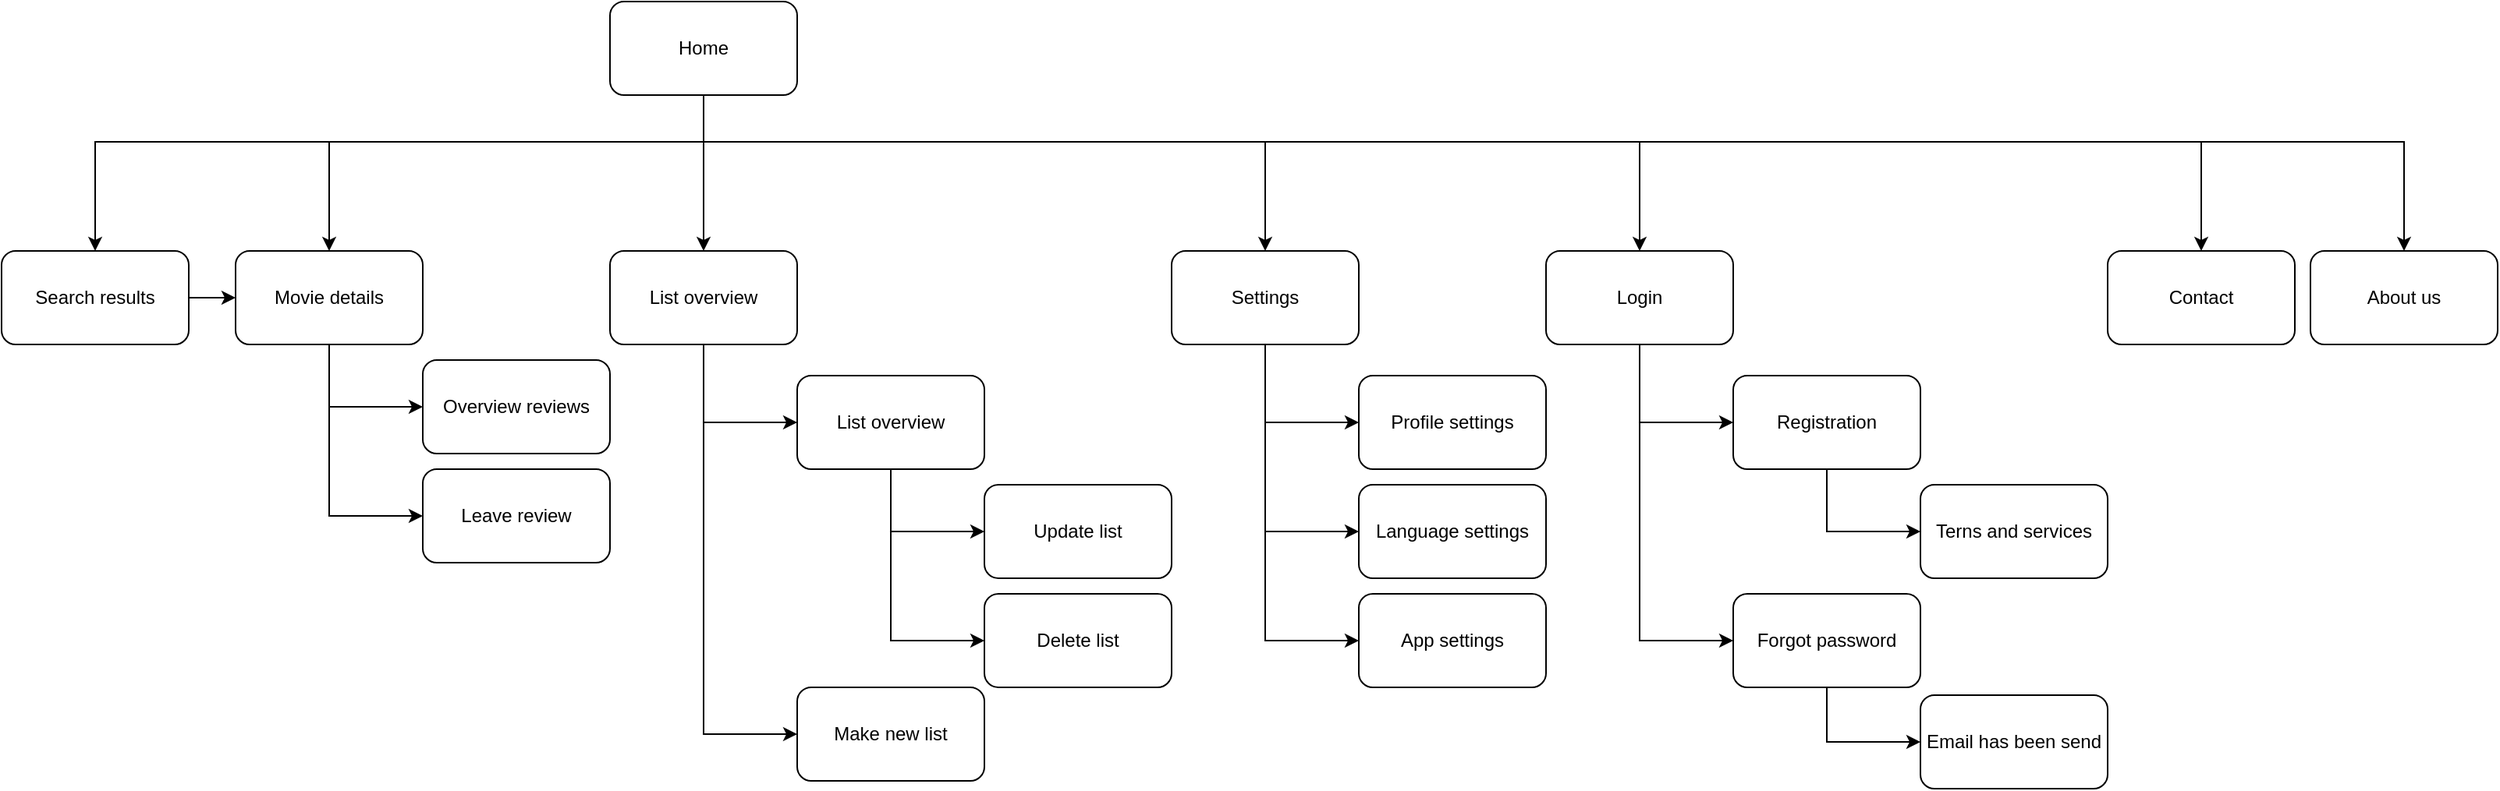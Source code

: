 <mxfile version="20.8.10" type="device"><diagram name="Page-1" id="2xTjGt49arfZwJ_3kDhP"><mxGraphModel dx="1847" dy="759" grid="1" gridSize="10" guides="1" tooltips="1" connect="1" arrows="1" fold="1" page="1" pageScale="1" pageWidth="827" pageHeight="1169" math="0" shadow="0"><root><mxCell id="0"/><mxCell id="1" parent="0"/><mxCell id="3z10bNuEV8qIHBSnkdf1-3" value="" style="edgeStyle=orthogonalEdgeStyle;rounded=0;orthogonalLoop=1;jettySize=auto;html=1;entryX=0.5;entryY=0;entryDx=0;entryDy=0;" edge="1" parent="1" source="3z10bNuEV8qIHBSnkdf1-1" target="3z10bNuEV8qIHBSnkdf1-2"><mxGeometry relative="1" as="geometry"><Array as="points"><mxPoint x="300" y="200"/><mxPoint x="60" y="200"/></Array></mxGeometry></mxCell><mxCell id="3z10bNuEV8qIHBSnkdf1-5" value="" style="edgeStyle=orthogonalEdgeStyle;rounded=0;orthogonalLoop=1;jettySize=auto;html=1;" edge="1" parent="1" source="3z10bNuEV8qIHBSnkdf1-1" target="3z10bNuEV8qIHBSnkdf1-4"><mxGeometry relative="1" as="geometry"/></mxCell><mxCell id="3z10bNuEV8qIHBSnkdf1-25" style="edgeStyle=orthogonalEdgeStyle;rounded=0;orthogonalLoop=1;jettySize=auto;html=1;entryX=0.5;entryY=0;entryDx=0;entryDy=0;" edge="1" parent="1" source="3z10bNuEV8qIHBSnkdf1-1" target="3z10bNuEV8qIHBSnkdf1-24"><mxGeometry relative="1" as="geometry"><Array as="points"><mxPoint x="300" y="200"/><mxPoint x="660" y="200"/></Array></mxGeometry></mxCell><mxCell id="3z10bNuEV8qIHBSnkdf1-34" style="edgeStyle=orthogonalEdgeStyle;rounded=0;orthogonalLoop=1;jettySize=auto;html=1;entryX=0.5;entryY=0;entryDx=0;entryDy=0;" edge="1" parent="1" source="3z10bNuEV8qIHBSnkdf1-1" target="3z10bNuEV8qIHBSnkdf1-33"><mxGeometry relative="1" as="geometry"><Array as="points"><mxPoint x="300" y="200"/><mxPoint x="1260" y="200"/></Array></mxGeometry></mxCell><mxCell id="3z10bNuEV8qIHBSnkdf1-36" style="edgeStyle=orthogonalEdgeStyle;rounded=0;orthogonalLoop=1;jettySize=auto;html=1;entryX=0.5;entryY=0;entryDx=0;entryDy=0;" edge="1" parent="1" source="3z10bNuEV8qIHBSnkdf1-1" target="3z10bNuEV8qIHBSnkdf1-35"><mxGeometry relative="1" as="geometry"><Array as="points"><mxPoint x="300" y="200"/><mxPoint x="1390" y="200"/></Array></mxGeometry></mxCell><mxCell id="3z10bNuEV8qIHBSnkdf1-38" style="edgeStyle=orthogonalEdgeStyle;rounded=0;orthogonalLoop=1;jettySize=auto;html=1;entryX=0.5;entryY=0;entryDx=0;entryDy=0;" edge="1" parent="1" source="3z10bNuEV8qIHBSnkdf1-1" target="3z10bNuEV8qIHBSnkdf1-37"><mxGeometry relative="1" as="geometry"><Array as="points"><mxPoint x="300" y="200"/><mxPoint x="-90" y="200"/></Array></mxGeometry></mxCell><mxCell id="3z10bNuEV8qIHBSnkdf1-41" style="edgeStyle=orthogonalEdgeStyle;rounded=0;orthogonalLoop=1;jettySize=auto;html=1;entryX=0.5;entryY=0;entryDx=0;entryDy=0;" edge="1" parent="1" source="3z10bNuEV8qIHBSnkdf1-1" target="3z10bNuEV8qIHBSnkdf1-40"><mxGeometry relative="1" as="geometry"><Array as="points"><mxPoint x="300" y="200"/><mxPoint x="900" y="200"/></Array></mxGeometry></mxCell><mxCell id="3z10bNuEV8qIHBSnkdf1-1" value="Home" style="rounded=1;whiteSpace=wrap;html=1;" vertex="1" parent="1"><mxGeometry x="240" y="110" width="120" height="60" as="geometry"/></mxCell><mxCell id="3z10bNuEV8qIHBSnkdf1-21" value="" style="edgeStyle=orthogonalEdgeStyle;rounded=0;orthogonalLoop=1;jettySize=auto;html=1;entryX=0;entryY=0.5;entryDx=0;entryDy=0;" edge="1" parent="1" source="3z10bNuEV8qIHBSnkdf1-2" target="3z10bNuEV8qIHBSnkdf1-20"><mxGeometry relative="1" as="geometry"/></mxCell><mxCell id="3z10bNuEV8qIHBSnkdf1-23" style="edgeStyle=orthogonalEdgeStyle;rounded=0;orthogonalLoop=1;jettySize=auto;html=1;entryX=0;entryY=0.5;entryDx=0;entryDy=0;" edge="1" parent="1" source="3z10bNuEV8qIHBSnkdf1-2" target="3z10bNuEV8qIHBSnkdf1-22"><mxGeometry relative="1" as="geometry"/></mxCell><mxCell id="3z10bNuEV8qIHBSnkdf1-2" value="Movie details" style="rounded=1;whiteSpace=wrap;html=1;" vertex="1" parent="1"><mxGeometry y="270" width="120" height="60" as="geometry"/></mxCell><mxCell id="3z10bNuEV8qIHBSnkdf1-8" value="" style="edgeStyle=orthogonalEdgeStyle;rounded=0;orthogonalLoop=1;jettySize=auto;html=1;entryX=0;entryY=0.5;entryDx=0;entryDy=0;" edge="1" parent="1" source="3z10bNuEV8qIHBSnkdf1-4" target="3z10bNuEV8qIHBSnkdf1-7"><mxGeometry relative="1" as="geometry"/></mxCell><mxCell id="3z10bNuEV8qIHBSnkdf1-10" value="" style="edgeStyle=orthogonalEdgeStyle;rounded=0;orthogonalLoop=1;jettySize=auto;html=1;entryX=0;entryY=0.5;entryDx=0;entryDy=0;" edge="1" parent="1" source="3z10bNuEV8qIHBSnkdf1-4" target="3z10bNuEV8qIHBSnkdf1-9"><mxGeometry relative="1" as="geometry"/></mxCell><mxCell id="3z10bNuEV8qIHBSnkdf1-4" value="List overview" style="rounded=1;whiteSpace=wrap;html=1;" vertex="1" parent="1"><mxGeometry x="240" y="270" width="120" height="60" as="geometry"/></mxCell><mxCell id="3z10bNuEV8qIHBSnkdf1-15" value="" style="edgeStyle=orthogonalEdgeStyle;rounded=0;orthogonalLoop=1;jettySize=auto;html=1;entryX=0;entryY=0.5;entryDx=0;entryDy=0;exitX=0.5;exitY=1;exitDx=0;exitDy=0;" edge="1" parent="1" source="3z10bNuEV8qIHBSnkdf1-7" target="3z10bNuEV8qIHBSnkdf1-14"><mxGeometry relative="1" as="geometry"/></mxCell><mxCell id="3z10bNuEV8qIHBSnkdf1-19" value="" style="edgeStyle=orthogonalEdgeStyle;rounded=0;orthogonalLoop=1;jettySize=auto;html=1;entryX=0;entryY=0.5;entryDx=0;entryDy=0;exitX=0.5;exitY=1;exitDx=0;exitDy=0;" edge="1" parent="1" source="3z10bNuEV8qIHBSnkdf1-7" target="3z10bNuEV8qIHBSnkdf1-18"><mxGeometry relative="1" as="geometry"/></mxCell><mxCell id="3z10bNuEV8qIHBSnkdf1-7" value="List overview" style="rounded=1;whiteSpace=wrap;html=1;" vertex="1" parent="1"><mxGeometry x="360" y="350" width="120" height="60" as="geometry"/></mxCell><mxCell id="3z10bNuEV8qIHBSnkdf1-9" value="Make new list" style="rounded=1;whiteSpace=wrap;html=1;" vertex="1" parent="1"><mxGeometry x="360" y="550" width="120" height="60" as="geometry"/></mxCell><mxCell id="3z10bNuEV8qIHBSnkdf1-14" value="Update list" style="rounded=1;whiteSpace=wrap;html=1;" vertex="1" parent="1"><mxGeometry x="480" y="420" width="120" height="60" as="geometry"/></mxCell><mxCell id="3z10bNuEV8qIHBSnkdf1-18" value="Delete list" style="rounded=1;whiteSpace=wrap;html=1;" vertex="1" parent="1"><mxGeometry x="480" y="490" width="120" height="60" as="geometry"/></mxCell><mxCell id="3z10bNuEV8qIHBSnkdf1-20" value="Overview reviews" style="rounded=1;whiteSpace=wrap;html=1;" vertex="1" parent="1"><mxGeometry x="120" y="340" width="120" height="60" as="geometry"/></mxCell><mxCell id="3z10bNuEV8qIHBSnkdf1-22" value="Leave review" style="rounded=1;whiteSpace=wrap;html=1;" vertex="1" parent="1"><mxGeometry x="120" y="410" width="120" height="60" as="geometry"/></mxCell><mxCell id="3z10bNuEV8qIHBSnkdf1-28" value="" style="edgeStyle=orthogonalEdgeStyle;rounded=0;orthogonalLoop=1;jettySize=auto;html=1;entryX=0;entryY=0.5;entryDx=0;entryDy=0;" edge="1" parent="1" source="3z10bNuEV8qIHBSnkdf1-24" target="3z10bNuEV8qIHBSnkdf1-27"><mxGeometry relative="1" as="geometry"/></mxCell><mxCell id="3z10bNuEV8qIHBSnkdf1-30" style="edgeStyle=orthogonalEdgeStyle;rounded=0;orthogonalLoop=1;jettySize=auto;html=1;entryX=0;entryY=0.5;entryDx=0;entryDy=0;" edge="1" parent="1" source="3z10bNuEV8qIHBSnkdf1-24" target="3z10bNuEV8qIHBSnkdf1-29"><mxGeometry relative="1" as="geometry"/></mxCell><mxCell id="3z10bNuEV8qIHBSnkdf1-32" style="edgeStyle=orthogonalEdgeStyle;rounded=0;orthogonalLoop=1;jettySize=auto;html=1;entryX=0;entryY=0.5;entryDx=0;entryDy=0;" edge="1" parent="1" source="3z10bNuEV8qIHBSnkdf1-24" target="3z10bNuEV8qIHBSnkdf1-31"><mxGeometry relative="1" as="geometry"/></mxCell><mxCell id="3z10bNuEV8qIHBSnkdf1-24" value="Settings" style="rounded=1;whiteSpace=wrap;html=1;" vertex="1" parent="1"><mxGeometry x="600" y="270" width="120" height="60" as="geometry"/></mxCell><mxCell id="3z10bNuEV8qIHBSnkdf1-27" value="Profile settings" style="rounded=1;whiteSpace=wrap;html=1;" vertex="1" parent="1"><mxGeometry x="720" y="350" width="120" height="60" as="geometry"/></mxCell><mxCell id="3z10bNuEV8qIHBSnkdf1-29" value="Language settings" style="rounded=1;whiteSpace=wrap;html=1;" vertex="1" parent="1"><mxGeometry x="720" y="420" width="120" height="60" as="geometry"/></mxCell><mxCell id="3z10bNuEV8qIHBSnkdf1-31" value="App settings" style="rounded=1;whiteSpace=wrap;html=1;" vertex="1" parent="1"><mxGeometry x="720" y="490" width="120" height="60" as="geometry"/></mxCell><mxCell id="3z10bNuEV8qIHBSnkdf1-33" value="Contact" style="rounded=1;whiteSpace=wrap;html=1;" vertex="1" parent="1"><mxGeometry x="1200" y="270" width="120" height="60" as="geometry"/></mxCell><mxCell id="3z10bNuEV8qIHBSnkdf1-35" value="About us" style="rounded=1;whiteSpace=wrap;html=1;" vertex="1" parent="1"><mxGeometry x="1330" y="270" width="120" height="60" as="geometry"/></mxCell><mxCell id="3z10bNuEV8qIHBSnkdf1-39" value="" style="edgeStyle=orthogonalEdgeStyle;rounded=0;orthogonalLoop=1;jettySize=auto;html=1;" edge="1" parent="1" source="3z10bNuEV8qIHBSnkdf1-37" target="3z10bNuEV8qIHBSnkdf1-2"><mxGeometry relative="1" as="geometry"/></mxCell><mxCell id="3z10bNuEV8qIHBSnkdf1-37" value="Search results" style="rounded=1;whiteSpace=wrap;html=1;" vertex="1" parent="1"><mxGeometry x="-150" y="270" width="120" height="60" as="geometry"/></mxCell><mxCell id="3z10bNuEV8qIHBSnkdf1-43" value="" style="edgeStyle=orthogonalEdgeStyle;rounded=0;orthogonalLoop=1;jettySize=auto;html=1;entryX=0;entryY=0.5;entryDx=0;entryDy=0;" edge="1" parent="1" source="3z10bNuEV8qIHBSnkdf1-40" target="3z10bNuEV8qIHBSnkdf1-42"><mxGeometry relative="1" as="geometry"/></mxCell><mxCell id="3z10bNuEV8qIHBSnkdf1-47" style="edgeStyle=orthogonalEdgeStyle;rounded=0;orthogonalLoop=1;jettySize=auto;html=1;entryX=0;entryY=0.5;entryDx=0;entryDy=0;" edge="1" parent="1" source="3z10bNuEV8qIHBSnkdf1-40" target="3z10bNuEV8qIHBSnkdf1-46"><mxGeometry relative="1" as="geometry"/></mxCell><mxCell id="3z10bNuEV8qIHBSnkdf1-40" value="Login" style="rounded=1;whiteSpace=wrap;html=1;" vertex="1" parent="1"><mxGeometry x="840" y="270" width="120" height="60" as="geometry"/></mxCell><mxCell id="3z10bNuEV8qIHBSnkdf1-45" value="" style="edgeStyle=orthogonalEdgeStyle;rounded=0;orthogonalLoop=1;jettySize=auto;html=1;entryX=0;entryY=0.5;entryDx=0;entryDy=0;" edge="1" parent="1" source="3z10bNuEV8qIHBSnkdf1-42" target="3z10bNuEV8qIHBSnkdf1-44"><mxGeometry relative="1" as="geometry"/></mxCell><mxCell id="3z10bNuEV8qIHBSnkdf1-42" value="Registration" style="rounded=1;whiteSpace=wrap;html=1;" vertex="1" parent="1"><mxGeometry x="960" y="350" width="120" height="60" as="geometry"/></mxCell><mxCell id="3z10bNuEV8qIHBSnkdf1-44" value="Terns and services" style="rounded=1;whiteSpace=wrap;html=1;" vertex="1" parent="1"><mxGeometry x="1080" y="420" width="120" height="60" as="geometry"/></mxCell><mxCell id="3z10bNuEV8qIHBSnkdf1-49" style="edgeStyle=orthogonalEdgeStyle;rounded=0;orthogonalLoop=1;jettySize=auto;html=1;entryX=0;entryY=0.5;entryDx=0;entryDy=0;" edge="1" parent="1" source="3z10bNuEV8qIHBSnkdf1-46" target="3z10bNuEV8qIHBSnkdf1-48"><mxGeometry relative="1" as="geometry"/></mxCell><mxCell id="3z10bNuEV8qIHBSnkdf1-46" value="Forgot password" style="rounded=1;whiteSpace=wrap;html=1;" vertex="1" parent="1"><mxGeometry x="960" y="490" width="120" height="60" as="geometry"/></mxCell><mxCell id="3z10bNuEV8qIHBSnkdf1-48" value="Email has been send" style="rounded=1;whiteSpace=wrap;html=1;" vertex="1" parent="1"><mxGeometry x="1080" y="555" width="120" height="60" as="geometry"/></mxCell></root></mxGraphModel></diagram></mxfile>